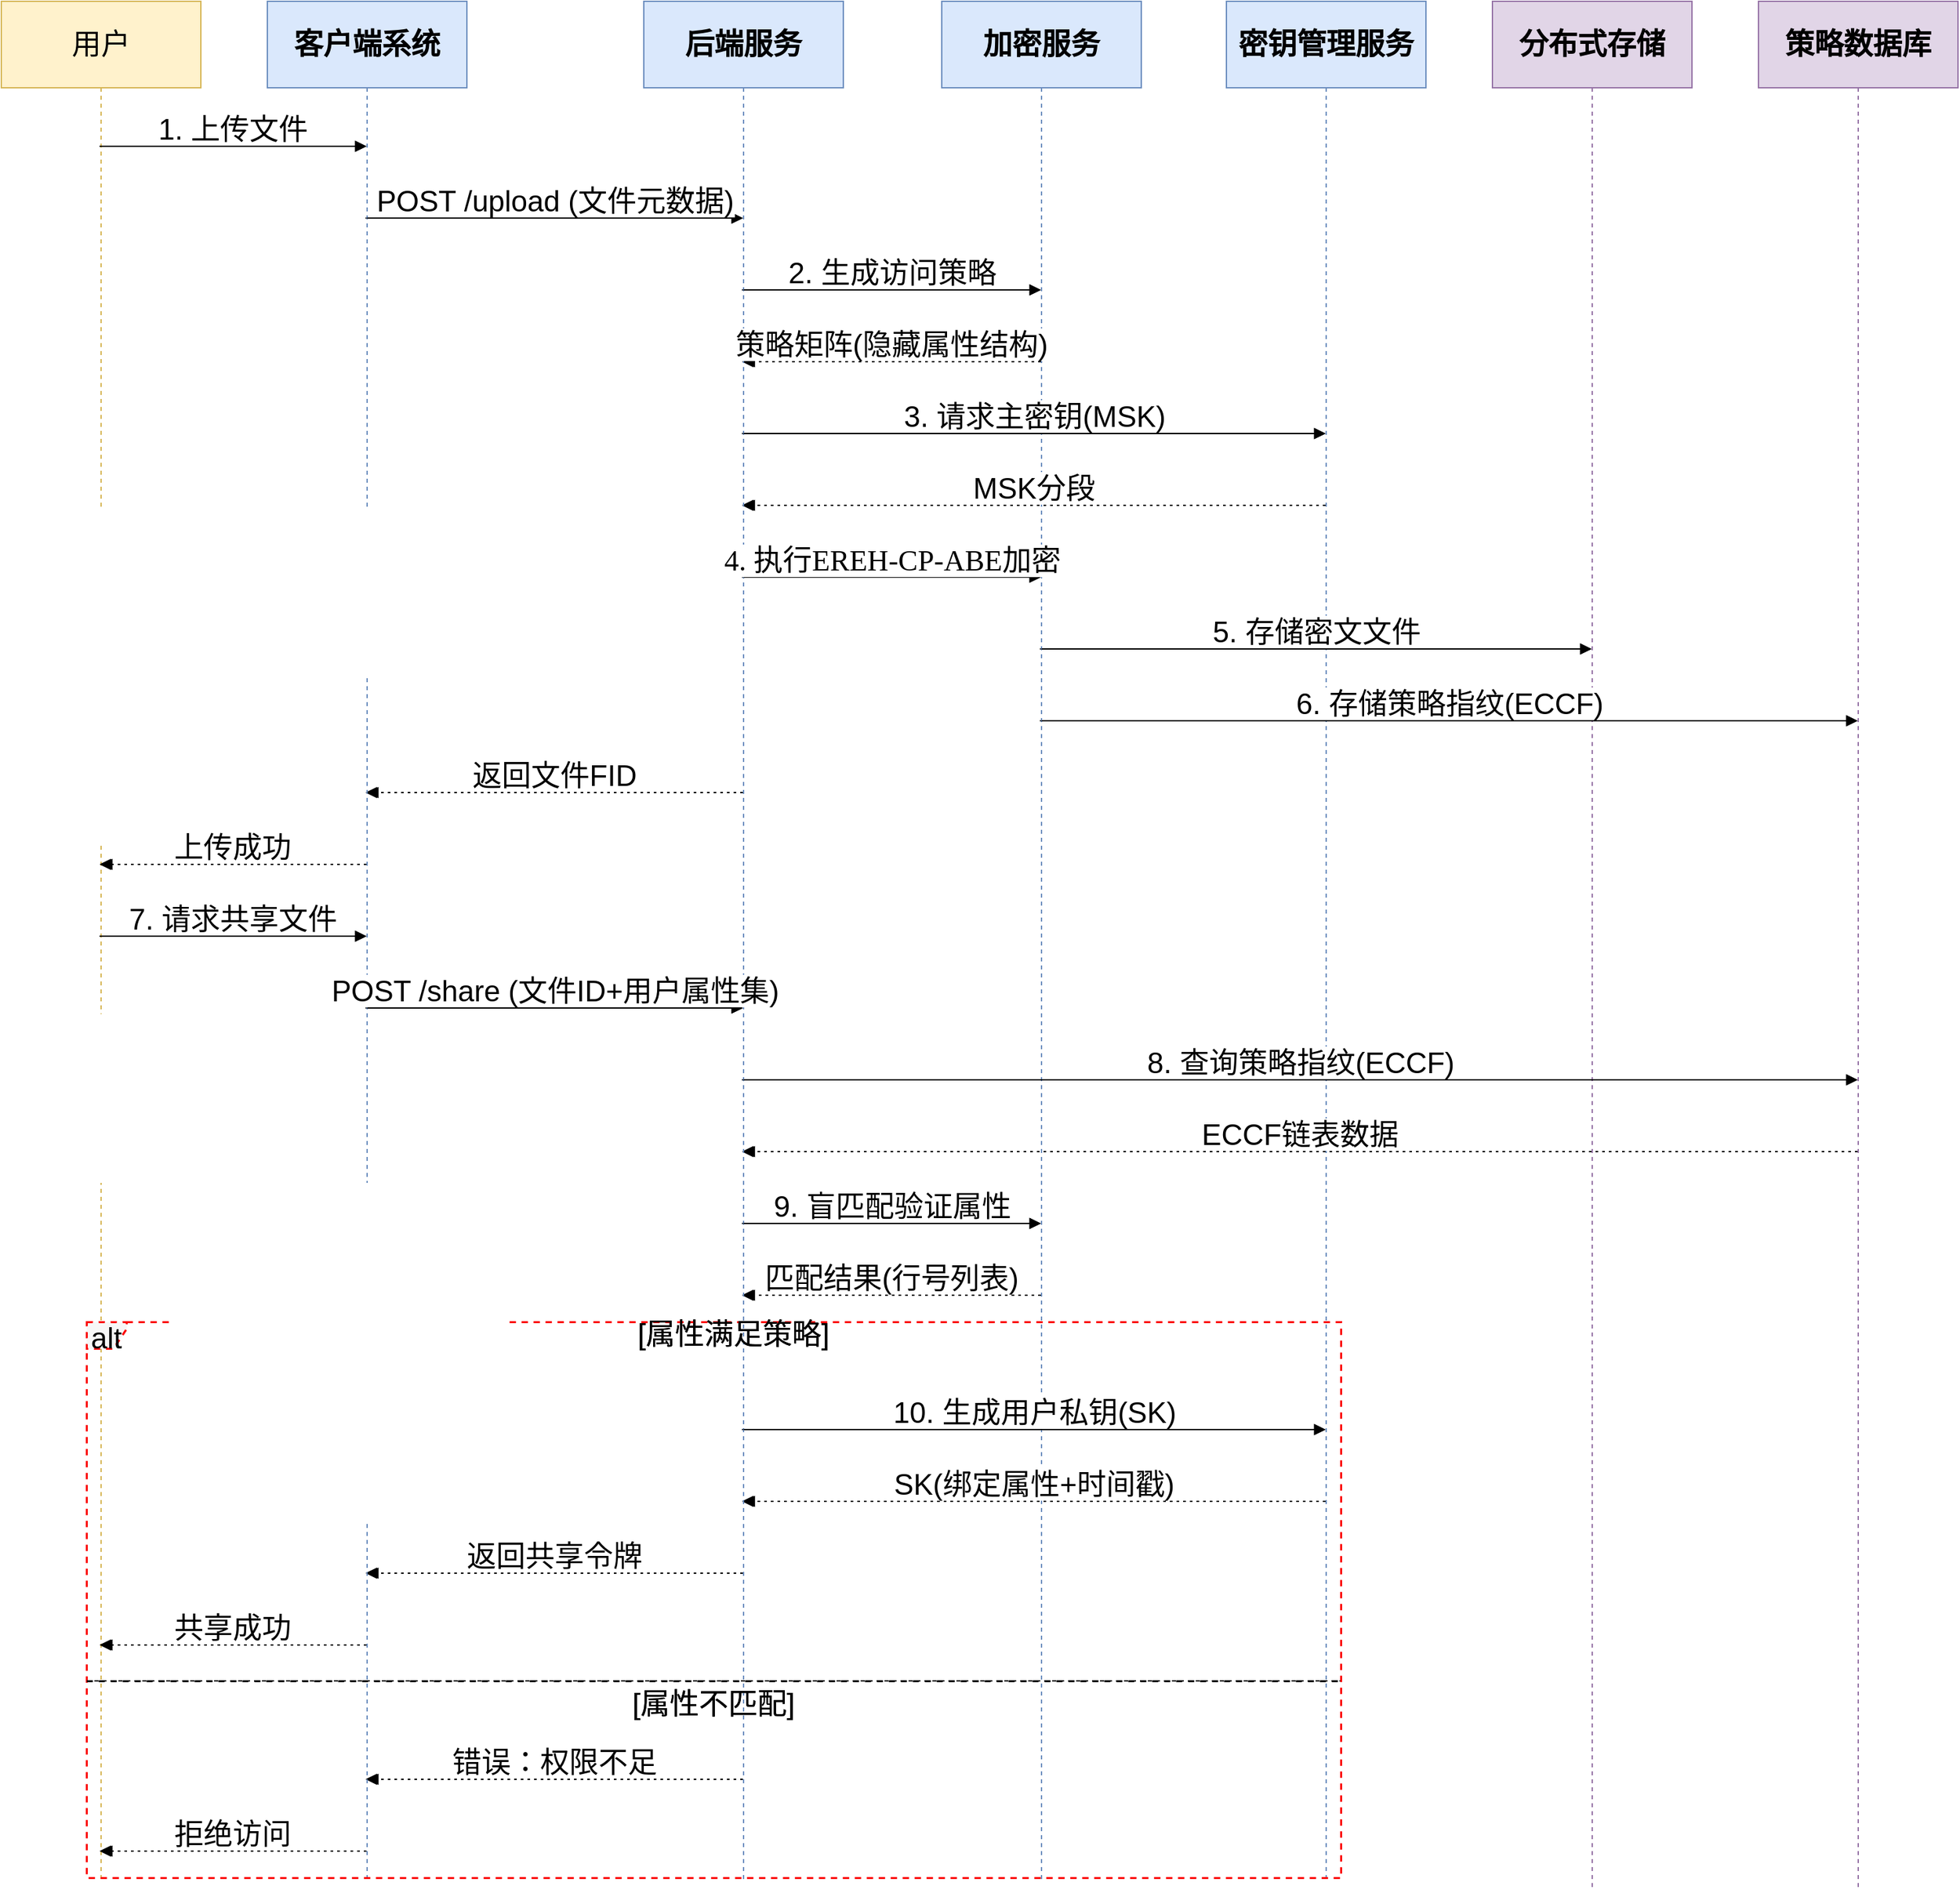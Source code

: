 <mxfile version="26.1.1">
  <diagram name="第 1 页" id="Wt3kxzSfhSOkOqK8eLt5">
    <mxGraphModel dx="3322" dy="1972" grid="0" gridSize="10" guides="1" tooltips="1" connect="1" arrows="1" fold="1" page="0" pageScale="1" pageWidth="827" pageHeight="1169" math="0" shadow="0">
      <root>
        <mxCell id="0" />
        <mxCell id="1" parent="0" />
        <mxCell id="6-oKIPQmINuv19Zhggfu-2" value="用户" style="shape=umlLifeline;perimeter=lifelinePerimeter;whiteSpace=wrap;container=1;dropTarget=0;collapsible=0;recursiveResize=0;outlineConnect=0;portConstraint=eastwest;newEdgeStyle={&quot;edgeStyle&quot;:&quot;elbowEdgeStyle&quot;,&quot;elbow&quot;:&quot;vertical&quot;,&quot;curved&quot;:0,&quot;rounded&quot;:0};size=65;fontSize=22;fillColor=#fff2cc;strokeColor=#d6b656;" parent="1" vertex="1">
          <mxGeometry x="20" y="20" width="150" height="1412" as="geometry" />
        </mxCell>
        <mxCell id="6-oKIPQmINuv19Zhggfu-8" value="策略数据库" style="shape=umlLifeline;perimeter=lifelinePerimeter;whiteSpace=wrap;container=1;dropTarget=0;collapsible=0;recursiveResize=0;outlineConnect=0;portConstraint=eastwest;newEdgeStyle={&quot;edgeStyle&quot;:&quot;elbowEdgeStyle&quot;,&quot;elbow&quot;:&quot;vertical&quot;,&quot;curved&quot;:0,&quot;rounded&quot;:0};size=65;strokeColor=#9673a6;align=center;verticalAlign=middle;fontFamily=Helvetica;fontSize=22;fontColor=default;fontStyle=1;fillColor=#e1d5e7;" parent="1" vertex="1">
          <mxGeometry x="1341" y="20" width="150" height="1421" as="geometry" />
        </mxCell>
        <mxCell id="6-oKIPQmINuv19Zhggfu-9" value="alt" style="shape=umlFrame;dashed=1;pointerEvents=0;dropTarget=0;height=20;width=30;fillColor=light-dark(#f7f7f7, #ededed);strokeColor=light-dark(#f70808, #ededed);strokeWidth=1.5;fontSize=22;" parent="1" vertex="1">
          <mxGeometry x="84" y="1013" width="943" height="418" as="geometry" />
        </mxCell>
        <mxCell id="6-oKIPQmINuv19Zhggfu-10" value="[属性满足策略]" style="text;align=center;verticalAlign=middle;whiteSpace=wrap;fontSize=22;" parent="6-oKIPQmINuv19Zhggfu-9" vertex="1">
          <mxGeometry x="30" width="913" height="20" as="geometry" />
        </mxCell>
        <mxCell id="6-oKIPQmINuv19Zhggfu-11" value="[属性不匹配]" style="shape=line;dashed=1;whiteSpace=wrap;verticalAlign=top;labelPosition=center;verticalLabelPosition=middle;align=center;fontSize=22;" parent="6-oKIPQmINuv19Zhggfu-9" vertex="1">
          <mxGeometry y="268" width="943" height="4" as="geometry" />
        </mxCell>
        <mxCell id="6-oKIPQmINuv19Zhggfu-15" value="1. 上传文件" style="verticalAlign=bottom;edgeStyle=elbowEdgeStyle;elbow=vertical;curved=0;rounded=0;endArrow=block;fontSize=22;" parent="1" source="6-oKIPQmINuv19Zhggfu-2" edge="1">
          <mxGeometry relative="1" as="geometry">
            <Array as="points">
              <mxPoint x="204" y="129" />
            </Array>
            <mxPoint x="294.5" y="129.0" as="targetPoint" />
          </mxGeometry>
        </mxCell>
        <mxCell id="6-oKIPQmINuv19Zhggfu-16" value="POST /upload (文件元数据)" style="verticalAlign=bottom;edgeStyle=elbowEdgeStyle;elbow=vertical;curved=0;rounded=0;endArrow=block;fontSize=22;" parent="1" edge="1">
          <mxGeometry relative="1" as="geometry">
            <Array as="points">
              <mxPoint x="445" y="183" />
            </Array>
            <mxPoint x="293.833" y="183" as="sourcePoint" />
            <mxPoint x="577.5" y="183" as="targetPoint" />
          </mxGeometry>
        </mxCell>
        <mxCell id="6-oKIPQmINuv19Zhggfu-17" value="2. 生成访问策略" style="verticalAlign=bottom;edgeStyle=elbowEdgeStyle;elbow=vertical;curved=0;rounded=0;endArrow=block;fontSize=22;" parent="1" edge="1">
          <mxGeometry relative="1" as="geometry">
            <Array as="points">
              <mxPoint x="699" y="237" />
            </Array>
            <mxPoint x="576.833" y="237" as="sourcePoint" />
            <mxPoint x="801.5" y="237" as="targetPoint" />
          </mxGeometry>
        </mxCell>
        <mxCell id="6-oKIPQmINuv19Zhggfu-18" value="策略树(隐藏属性结构)" style="verticalAlign=bottom;edgeStyle=elbowEdgeStyle;elbow=vertical;curved=0;rounded=0;dashed=1;dashPattern=2 3;endArrow=block;fontSize=22;" parent="1" edge="1">
          <mxGeometry relative="1" as="geometry">
            <Array as="points">
              <mxPoint x="702" y="291" />
            </Array>
            <mxPoint x="801.5" y="291.0" as="sourcePoint" />
            <mxPoint x="576.833" y="291.0" as="targetPoint" />
          </mxGeometry>
        </mxCell>
        <mxCell id="6-oKIPQmINuv19Zhggfu-19" value="3. 请求主密钥(MSK)" style="verticalAlign=bottom;edgeStyle=elbowEdgeStyle;elbow=vertical;curved=0;rounded=0;endArrow=block;fontSize=22;" parent="1" edge="1">
          <mxGeometry relative="1" as="geometry">
            <Array as="points">
              <mxPoint x="806" y="345" />
            </Array>
            <mxPoint x="576.833" y="345" as="sourcePoint" />
            <mxPoint x="1015.5" y="345" as="targetPoint" />
          </mxGeometry>
        </mxCell>
        <mxCell id="6-oKIPQmINuv19Zhggfu-20" value="MSK分段" style="verticalAlign=bottom;edgeStyle=elbowEdgeStyle;elbow=vertical;curved=0;rounded=0;dashed=1;dashPattern=2 3;endArrow=block;fontSize=22;" parent="1" edge="1">
          <mxGeometry relative="1" as="geometry">
            <Array as="points">
              <mxPoint x="809" y="399" />
            </Array>
            <mxPoint x="1015.5" y="399.0" as="sourcePoint" />
            <mxPoint x="576.833" y="399.0" as="targetPoint" />
          </mxGeometry>
        </mxCell>
        <mxCell id="6-oKIPQmINuv19Zhggfu-21" value="4. 执行EREH-CP-ABE加密" style="verticalAlign=bottom;edgeStyle=elbowEdgeStyle;elbow=horizontal;curved=0;rounded=0;endArrow=block;fontFamily=Times New Roman;fontSize=22;" parent="1" edge="1">
          <mxGeometry x="0.003" relative="1" as="geometry">
            <Array as="points">
              <mxPoint x="699" y="453" />
            </Array>
            <mxPoint as="offset" />
            <mxPoint x="576.833" y="453" as="sourcePoint" />
            <mxPoint x="801.5" y="453" as="targetPoint" />
          </mxGeometry>
        </mxCell>
        <mxCell id="6-oKIPQmINuv19Zhggfu-22" value="5. 存储密文文件" style="verticalAlign=bottom;edgeStyle=elbowEdgeStyle;elbow=vertical;curved=0;rounded=0;endArrow=block;fontSize=22;" parent="1" edge="1">
          <mxGeometry relative="1" as="geometry">
            <Array as="points">
              <mxPoint x="1018" y="507" />
            </Array>
            <mxPoint x="800.833" y="507" as="sourcePoint" />
            <mxPoint x="1215.5" y="507" as="targetPoint" />
          </mxGeometry>
        </mxCell>
        <mxCell id="6-oKIPQmINuv19Zhggfu-23" value="6. 存储策略指纹(ECCF)" style="verticalAlign=bottom;edgeStyle=elbowEdgeStyle;elbow=vertical;curved=0;rounded=0;endArrow=block;fontSize=22;" parent="1" target="6-oKIPQmINuv19Zhggfu-8" edge="1">
          <mxGeometry relative="1" as="geometry">
            <Array as="points">
              <mxPoint x="1118" y="561" />
            </Array>
            <mxPoint x="800.833" y="561" as="sourcePoint" />
          </mxGeometry>
        </mxCell>
        <mxCell id="6-oKIPQmINuv19Zhggfu-24" value="返回文件FID" style="verticalAlign=bottom;edgeStyle=elbowEdgeStyle;elbow=vertical;curved=0;rounded=0;dashed=1;dashPattern=2 3;endArrow=block;fontSize=22;" parent="1" edge="1">
          <mxGeometry relative="1" as="geometry">
            <Array as="points">
              <mxPoint x="448" y="615" />
            </Array>
            <mxPoint x="577.5" y="615" as="sourcePoint" />
            <mxPoint x="293.833" y="615" as="targetPoint" />
          </mxGeometry>
        </mxCell>
        <mxCell id="6-oKIPQmINuv19Zhggfu-25" value="上传成功" style="verticalAlign=bottom;edgeStyle=elbowEdgeStyle;elbow=vertical;curved=0;rounded=0;dashed=1;dashPattern=2 3;endArrow=block;fontSize=22;" parent="1" target="6-oKIPQmINuv19Zhggfu-2" edge="1">
          <mxGeometry relative="1" as="geometry">
            <Array as="points">
              <mxPoint x="207" y="669" />
            </Array>
            <mxPoint x="294.5" y="669" as="sourcePoint" />
          </mxGeometry>
        </mxCell>
        <mxCell id="6-oKIPQmINuv19Zhggfu-26" value="7. 请求共享文件" style="verticalAlign=bottom;edgeStyle=elbowEdgeStyle;elbow=vertical;curved=0;rounded=0;endArrow=block;fontSize=22;" parent="1" source="6-oKIPQmINuv19Zhggfu-2" edge="1">
          <mxGeometry relative="1" as="geometry">
            <Array as="points">
              <mxPoint x="204" y="723" />
            </Array>
            <mxPoint x="294.5" y="723" as="targetPoint" />
          </mxGeometry>
        </mxCell>
        <mxCell id="6-oKIPQmINuv19Zhggfu-27" value="POST /share (文件ID+用户属性集)" style="verticalAlign=bottom;edgeStyle=elbowEdgeStyle;elbow=vertical;curved=0;rounded=0;endArrow=block;fontSize=22;" parent="1" edge="1">
          <mxGeometry relative="1" as="geometry">
            <Array as="points">
              <mxPoint x="445" y="777" />
            </Array>
            <mxPoint x="293.833" y="777" as="sourcePoint" />
            <mxPoint x="577.5" y="777" as="targetPoint" />
          </mxGeometry>
        </mxCell>
        <mxCell id="6-oKIPQmINuv19Zhggfu-28" value="8. 查询策略指纹(ECCF)" style="verticalAlign=bottom;edgeStyle=elbowEdgeStyle;elbow=vertical;curved=0;rounded=0;endArrow=block;fontSize=22;" parent="1" target="6-oKIPQmINuv19Zhggfu-8" edge="1">
          <mxGeometry relative="1" as="geometry">
            <Array as="points">
              <mxPoint x="1006" y="831" />
            </Array>
            <mxPoint x="576.833" y="831" as="sourcePoint" />
          </mxGeometry>
        </mxCell>
        <mxCell id="6-oKIPQmINuv19Zhggfu-29" value="ECCF链表数据" style="verticalAlign=bottom;edgeStyle=elbowEdgeStyle;elbow=vertical;curved=0;rounded=0;dashed=1;dashPattern=2 3;endArrow=block;fontSize=22;" parent="1" source="6-oKIPQmINuv19Zhggfu-8" edge="1">
          <mxGeometry relative="1" as="geometry">
            <Array as="points">
              <mxPoint x="1009" y="885" />
            </Array>
            <mxPoint x="576.833" y="885" as="targetPoint" />
          </mxGeometry>
        </mxCell>
        <mxCell id="6-oKIPQmINuv19Zhggfu-30" value="9. 盲匹配验证属性" style="verticalAlign=bottom;edgeStyle=elbowEdgeStyle;elbow=vertical;curved=0;rounded=0;endArrow=block;fontSize=22;" parent="1" edge="1">
          <mxGeometry relative="1" as="geometry">
            <Array as="points">
              <mxPoint x="699" y="939" />
            </Array>
            <mxPoint x="576.833" y="939" as="sourcePoint" />
            <mxPoint x="801.5" y="939" as="targetPoint" />
          </mxGeometry>
        </mxCell>
        <mxCell id="6-oKIPQmINuv19Zhggfu-31" value="匹配结果(行号列表)" style="verticalAlign=bottom;edgeStyle=elbowEdgeStyle;elbow=vertical;curved=0;rounded=0;dashed=1;dashPattern=2 3;endArrow=block;fontSize=22;" parent="1" edge="1">
          <mxGeometry relative="1" as="geometry">
            <Array as="points">
              <mxPoint x="702" y="993" />
            </Array>
            <mxPoint x="801.5" y="993" as="sourcePoint" />
            <mxPoint x="576.833" y="993" as="targetPoint" />
          </mxGeometry>
        </mxCell>
        <mxCell id="6-oKIPQmINuv19Zhggfu-32" value="10. 生成用户私钥(SK)" style="verticalAlign=bottom;edgeStyle=elbowEdgeStyle;elbow=vertical;curved=0;rounded=0;endArrow=block;fontSize=22;" parent="1" edge="1">
          <mxGeometry relative="1" as="geometry">
            <Array as="points">
              <mxPoint x="806" y="1094" />
            </Array>
            <mxPoint x="576.833" y="1094" as="sourcePoint" />
            <mxPoint x="1015.5" y="1094" as="targetPoint" />
          </mxGeometry>
        </mxCell>
        <mxCell id="6-oKIPQmINuv19Zhggfu-33" value="SK(绑定属性+时间戳)" style="verticalAlign=bottom;edgeStyle=elbowEdgeStyle;elbow=vertical;curved=0;rounded=0;dashed=1;dashPattern=2 3;endArrow=block;fontSize=22;" parent="1" edge="1">
          <mxGeometry relative="1" as="geometry">
            <Array as="points">
              <mxPoint x="809" y="1148" />
            </Array>
            <mxPoint x="1015.5" y="1148" as="sourcePoint" />
            <mxPoint x="576.833" y="1148" as="targetPoint" />
          </mxGeometry>
        </mxCell>
        <mxCell id="6-oKIPQmINuv19Zhggfu-34" value="返回共享令牌" style="verticalAlign=bottom;edgeStyle=elbowEdgeStyle;elbow=vertical;curved=0;rounded=0;dashed=1;dashPattern=2 3;endArrow=block;fontSize=22;" parent="1" edge="1">
          <mxGeometry relative="1" as="geometry">
            <Array as="points">
              <mxPoint x="448" y="1202" />
            </Array>
            <mxPoint x="577.5" y="1202" as="sourcePoint" />
            <mxPoint x="293.833" y="1202" as="targetPoint" />
          </mxGeometry>
        </mxCell>
        <mxCell id="6-oKIPQmINuv19Zhggfu-35" value="共享成功" style="verticalAlign=bottom;edgeStyle=elbowEdgeStyle;elbow=vertical;curved=0;rounded=0;dashed=1;dashPattern=2 3;endArrow=block;fontSize=22;" parent="1" target="6-oKIPQmINuv19Zhggfu-2" edge="1">
          <mxGeometry relative="1" as="geometry">
            <Array as="points">
              <mxPoint x="207" y="1256" />
            </Array>
            <mxPoint x="294.5" y="1256" as="sourcePoint" />
          </mxGeometry>
        </mxCell>
        <mxCell id="6-oKIPQmINuv19Zhggfu-36" value="错误：权限不足" style="verticalAlign=bottom;edgeStyle=elbowEdgeStyle;elbow=vertical;curved=0;rounded=0;dashed=1;dashPattern=2 3;endArrow=block;fontSize=22;" parent="1" edge="1">
          <mxGeometry relative="1" as="geometry">
            <Array as="points">
              <mxPoint x="448" y="1357" />
            </Array>
            <mxPoint x="577.5" y="1357" as="sourcePoint" />
            <mxPoint x="293.833" y="1357" as="targetPoint" />
          </mxGeometry>
        </mxCell>
        <mxCell id="6-oKIPQmINuv19Zhggfu-37" value="拒绝访问" style="verticalAlign=bottom;edgeStyle=elbowEdgeStyle;elbow=vertical;curved=0;rounded=0;dashed=1;dashPattern=2 3;endArrow=block;fontSize=22;" parent="1" target="6-oKIPQmINuv19Zhggfu-2" edge="1">
          <mxGeometry relative="1" as="geometry">
            <Array as="points">
              <mxPoint x="207" y="1411" />
            </Array>
            <mxPoint x="294.5" y="1411" as="sourcePoint" />
          </mxGeometry>
        </mxCell>
        <mxCell id="2XLiZ3ZjhBYS-1YInUbY-2" value="客户端系统" style="shape=umlLifeline;perimeter=lifelinePerimeter;whiteSpace=wrap;container=1;dropTarget=0;collapsible=0;recursiveResize=0;outlineConnect=0;portConstraint=eastwest;newEdgeStyle={&quot;edgeStyle&quot;:&quot;elbowEdgeStyle&quot;,&quot;elbow&quot;:&quot;vertical&quot;,&quot;curved&quot;:0,&quot;rounded&quot;:0};size=65;fillColor=#dae8fc;strokeColor=#6c8ebf;fontSize=22;fontStyle=1" vertex="1" parent="1">
          <mxGeometry x="220" y="20" width="150" height="1414" as="geometry" />
        </mxCell>
        <mxCell id="2XLiZ3ZjhBYS-1YInUbY-3" value="后端服务" style="shape=umlLifeline;perimeter=lifelinePerimeter;whiteSpace=wrap;container=1;dropTarget=0;collapsible=0;recursiveResize=0;outlineConnect=0;portConstraint=eastwest;newEdgeStyle={&quot;edgeStyle&quot;:&quot;elbowEdgeStyle&quot;,&quot;elbow&quot;:&quot;vertical&quot;,&quot;curved&quot;:0,&quot;rounded&quot;:0};size=65;fillColor=#dae8fc;strokeColor=#6c8ebf;fontSize=22;fontStyle=1" vertex="1" parent="1">
          <mxGeometry x="503" y="20" width="150" height="1414" as="geometry" />
        </mxCell>
        <mxCell id="2XLiZ3ZjhBYS-1YInUbY-4" value="加密服务" style="shape=umlLifeline;perimeter=lifelinePerimeter;whiteSpace=wrap;container=1;dropTarget=0;collapsible=0;recursiveResize=0;outlineConnect=0;portConstraint=eastwest;newEdgeStyle={&quot;edgeStyle&quot;:&quot;elbowEdgeStyle&quot;,&quot;elbow&quot;:&quot;vertical&quot;,&quot;curved&quot;:0,&quot;rounded&quot;:0};size=65;fillColor=#dae8fc;strokeColor=#6c8ebf;fontSize=22;fontStyle=1" vertex="1" parent="1">
          <mxGeometry x="727" y="20" width="150" height="1413" as="geometry" />
        </mxCell>
        <mxCell id="2XLiZ3ZjhBYS-1YInUbY-5" value="密钥管理服务" style="shape=umlLifeline;perimeter=lifelinePerimeter;whiteSpace=wrap;container=1;dropTarget=0;collapsible=0;recursiveResize=0;outlineConnect=0;portConstraint=eastwest;newEdgeStyle={&quot;edgeStyle&quot;:&quot;elbowEdgeStyle&quot;,&quot;elbow&quot;:&quot;vertical&quot;,&quot;curved&quot;:0,&quot;rounded&quot;:0};size=65;fillColor=#dae8fc;strokeColor=#6c8ebf;fontSize=22;fontStyle=1" vertex="1" parent="1">
          <mxGeometry x="941" y="20" width="150" height="1415" as="geometry" />
        </mxCell>
        <mxCell id="2XLiZ3ZjhBYS-1YInUbY-6" value="分布式存储" style="shape=umlLifeline;perimeter=lifelinePerimeter;whiteSpace=wrap;container=1;dropTarget=0;collapsible=0;recursiveResize=0;outlineConnect=0;portConstraint=eastwest;newEdgeStyle={&quot;edgeStyle&quot;:&quot;elbowEdgeStyle&quot;,&quot;elbow&quot;:&quot;vertical&quot;,&quot;curved&quot;:0,&quot;rounded&quot;:0};size=65;fillColor=#e1d5e7;strokeColor=#9673a6;fontSize=22;fontStyle=1" vertex="1" parent="1">
          <mxGeometry x="1141" y="20" width="150" height="1419" as="geometry" />
        </mxCell>
        <mxCell id="2XLiZ3ZjhBYS-1YInUbY-8" value="alt" style="shape=umlFrame;dashed=1;pointerEvents=0;dropTarget=0;height=20;width=30;fillColor=light-dark(#f7f7f7, #ededed);strokeColor=light-dark(#fb0404, #ededed);strokeWidth=1.5;fontSize=22;" vertex="1" parent="1">
          <mxGeometry x="84" y="1013" width="943" height="418" as="geometry" />
        </mxCell>
        <mxCell id="2XLiZ3ZjhBYS-1YInUbY-9" value="[属性满足策略]" style="text;align=center;verticalAlign=middle;whiteSpace=wrap;fontSize=22;" vertex="1" parent="2XLiZ3ZjhBYS-1YInUbY-8">
          <mxGeometry x="30" width="913" height="20" as="geometry" />
        </mxCell>
        <mxCell id="2XLiZ3ZjhBYS-1YInUbY-10" value="[属性不匹配]" style="shape=line;dashed=1;whiteSpace=wrap;verticalAlign=top;labelPosition=center;verticalLabelPosition=middle;align=center;strokeWidth=1.5;fontSize=22;" vertex="1" parent="2XLiZ3ZjhBYS-1YInUbY-8">
          <mxGeometry y="268" width="943" height="4" as="geometry" />
        </mxCell>
        <mxCell id="2XLiZ3ZjhBYS-1YInUbY-14" value="1. 上传文件" style="verticalAlign=bottom;edgeStyle=elbowEdgeStyle;elbow=vertical;curved=0;rounded=0;endArrow=block;fontSize=22;" edge="1" parent="1" target="2XLiZ3ZjhBYS-1YInUbY-2">
          <mxGeometry relative="1" as="geometry">
            <Array as="points">
              <mxPoint x="204" y="129" />
            </Array>
            <mxPoint x="93.833" y="129.0" as="sourcePoint" />
          </mxGeometry>
        </mxCell>
        <mxCell id="2XLiZ3ZjhBYS-1YInUbY-15" value="POST /upload (文件元数据)" style="verticalAlign=bottom;edgeStyle=elbowEdgeStyle;elbow=vertical;curved=0;rounded=0;endArrow=block;fontSize=22;" edge="1" parent="1" source="2XLiZ3ZjhBYS-1YInUbY-2" target="2XLiZ3ZjhBYS-1YInUbY-3">
          <mxGeometry relative="1" as="geometry">
            <Array as="points">
              <mxPoint x="445" y="183" />
            </Array>
          </mxGeometry>
        </mxCell>
        <mxCell id="2XLiZ3ZjhBYS-1YInUbY-16" value="2. 生成访问策略" style="verticalAlign=bottom;edgeStyle=elbowEdgeStyle;elbow=vertical;curved=0;rounded=0;endArrow=block;fontSize=22;" edge="1" parent="1" source="2XLiZ3ZjhBYS-1YInUbY-3" target="2XLiZ3ZjhBYS-1YInUbY-4">
          <mxGeometry relative="1" as="geometry">
            <Array as="points">
              <mxPoint x="699" y="237" />
            </Array>
          </mxGeometry>
        </mxCell>
        <mxCell id="2XLiZ3ZjhBYS-1YInUbY-17" value="策略矩阵(隐藏属性结构)" style="verticalAlign=bottom;edgeStyle=elbowEdgeStyle;elbow=vertical;curved=0;rounded=0;dashed=1;dashPattern=2 3;endArrow=block;fontSize=22;" edge="1" parent="1" source="2XLiZ3ZjhBYS-1YInUbY-4" target="2XLiZ3ZjhBYS-1YInUbY-3">
          <mxGeometry relative="1" as="geometry">
            <Array as="points">
              <mxPoint x="702" y="291" />
            </Array>
          </mxGeometry>
        </mxCell>
        <mxCell id="2XLiZ3ZjhBYS-1YInUbY-18" value="3. 请求主密钥(MSK)" style="verticalAlign=bottom;edgeStyle=elbowEdgeStyle;elbow=vertical;curved=0;rounded=0;endArrow=block;fontSize=22;" edge="1" parent="1" source="2XLiZ3ZjhBYS-1YInUbY-3" target="2XLiZ3ZjhBYS-1YInUbY-5">
          <mxGeometry relative="1" as="geometry">
            <Array as="points">
              <mxPoint x="806" y="345" />
            </Array>
          </mxGeometry>
        </mxCell>
        <mxCell id="2XLiZ3ZjhBYS-1YInUbY-19" value="MSK分段" style="verticalAlign=bottom;edgeStyle=elbowEdgeStyle;elbow=vertical;curved=0;rounded=0;dashed=1;dashPattern=2 3;endArrow=block;fontSize=22;" edge="1" parent="1" source="2XLiZ3ZjhBYS-1YInUbY-5" target="2XLiZ3ZjhBYS-1YInUbY-3">
          <mxGeometry relative="1" as="geometry">
            <Array as="points">
              <mxPoint x="809" y="399" />
            </Array>
          </mxGeometry>
        </mxCell>
        <mxCell id="2XLiZ3ZjhBYS-1YInUbY-20" value="4. 执行EREH-CP-ABE加密" style="verticalAlign=bottom;edgeStyle=elbowEdgeStyle;elbow=horizontal;curved=0;rounded=0;endArrow=block;fontFamily=Times New Roman;fontSize=22;" edge="1" parent="1" source="2XLiZ3ZjhBYS-1YInUbY-3" target="2XLiZ3ZjhBYS-1YInUbY-4">
          <mxGeometry x="0.003" relative="1" as="geometry">
            <Array as="points">
              <mxPoint x="699" y="453" />
            </Array>
            <mxPoint as="offset" />
          </mxGeometry>
        </mxCell>
        <mxCell id="2XLiZ3ZjhBYS-1YInUbY-21" value="5. 存储密文文件" style="verticalAlign=bottom;edgeStyle=elbowEdgeStyle;elbow=vertical;curved=0;rounded=0;endArrow=block;fontSize=22;" edge="1" parent="1" source="2XLiZ3ZjhBYS-1YInUbY-4" target="2XLiZ3ZjhBYS-1YInUbY-6">
          <mxGeometry relative="1" as="geometry">
            <Array as="points">
              <mxPoint x="1018" y="507" />
            </Array>
          </mxGeometry>
        </mxCell>
        <mxCell id="2XLiZ3ZjhBYS-1YInUbY-22" value="6. 存储策略指纹(ECCF)" style="verticalAlign=bottom;edgeStyle=elbowEdgeStyle;elbow=vertical;curved=0;rounded=0;endArrow=block;fontSize=22;" edge="1" parent="1" source="2XLiZ3ZjhBYS-1YInUbY-4">
          <mxGeometry relative="1" as="geometry">
            <Array as="points">
              <mxPoint x="1118" y="561" />
            </Array>
            <mxPoint x="1415.5" y="561" as="targetPoint" />
          </mxGeometry>
        </mxCell>
        <mxCell id="2XLiZ3ZjhBYS-1YInUbY-23" value="返回文件FID" style="verticalAlign=bottom;edgeStyle=elbowEdgeStyle;elbow=vertical;curved=0;rounded=0;dashed=1;dashPattern=2 3;endArrow=block;fontSize=22;" edge="1" parent="1" source="2XLiZ3ZjhBYS-1YInUbY-3" target="2XLiZ3ZjhBYS-1YInUbY-2">
          <mxGeometry relative="1" as="geometry">
            <Array as="points">
              <mxPoint x="448" y="615" />
            </Array>
          </mxGeometry>
        </mxCell>
        <mxCell id="2XLiZ3ZjhBYS-1YInUbY-24" value="上传成功" style="verticalAlign=bottom;edgeStyle=elbowEdgeStyle;elbow=vertical;curved=0;rounded=0;dashed=1;dashPattern=2 3;endArrow=block;fontSize=22;" edge="1" parent="1" source="2XLiZ3ZjhBYS-1YInUbY-2">
          <mxGeometry relative="1" as="geometry">
            <Array as="points">
              <mxPoint x="207" y="669" />
            </Array>
            <mxPoint x="93.833" y="669" as="targetPoint" />
          </mxGeometry>
        </mxCell>
        <mxCell id="2XLiZ3ZjhBYS-1YInUbY-25" value="7. 请求共享文件" style="verticalAlign=bottom;edgeStyle=elbowEdgeStyle;elbow=vertical;curved=0;rounded=0;endArrow=block;fontSize=22;" edge="1" parent="1" target="2XLiZ3ZjhBYS-1YInUbY-2">
          <mxGeometry relative="1" as="geometry">
            <Array as="points">
              <mxPoint x="204" y="723" />
            </Array>
            <mxPoint x="93.833" y="723" as="sourcePoint" />
          </mxGeometry>
        </mxCell>
        <mxCell id="2XLiZ3ZjhBYS-1YInUbY-26" value="POST /share (文件ID+用户属性集)" style="verticalAlign=bottom;edgeStyle=elbowEdgeStyle;elbow=vertical;curved=0;rounded=0;endArrow=block;fontSize=22;" edge="1" parent="1" source="2XLiZ3ZjhBYS-1YInUbY-2" target="2XLiZ3ZjhBYS-1YInUbY-3">
          <mxGeometry relative="1" as="geometry">
            <Array as="points">
              <mxPoint x="445" y="777" />
            </Array>
          </mxGeometry>
        </mxCell>
        <mxCell id="2XLiZ3ZjhBYS-1YInUbY-27" value="8. 查询策略指纹(ECCF)" style="verticalAlign=bottom;edgeStyle=elbowEdgeStyle;elbow=vertical;curved=0;rounded=0;endArrow=block;fontSize=22;" edge="1" parent="1" source="2XLiZ3ZjhBYS-1YInUbY-3">
          <mxGeometry relative="1" as="geometry">
            <Array as="points">
              <mxPoint x="1006" y="831" />
            </Array>
            <mxPoint x="1415.5" y="831" as="targetPoint" />
          </mxGeometry>
        </mxCell>
        <mxCell id="2XLiZ3ZjhBYS-1YInUbY-28" value="ECCF链表数据" style="verticalAlign=bottom;edgeStyle=elbowEdgeStyle;elbow=vertical;curved=0;rounded=0;dashed=1;dashPattern=2 3;endArrow=block;fontSize=22;" edge="1" parent="1" target="2XLiZ3ZjhBYS-1YInUbY-3">
          <mxGeometry relative="1" as="geometry">
            <Array as="points">
              <mxPoint x="1009" y="885" />
            </Array>
            <mxPoint x="1415.5" y="885" as="sourcePoint" />
          </mxGeometry>
        </mxCell>
        <mxCell id="2XLiZ3ZjhBYS-1YInUbY-29" value="9. 盲匹配验证属性" style="verticalAlign=bottom;edgeStyle=elbowEdgeStyle;elbow=vertical;curved=0;rounded=0;endArrow=block;fontSize=22;" edge="1" parent="1" source="2XLiZ3ZjhBYS-1YInUbY-3" target="2XLiZ3ZjhBYS-1YInUbY-4">
          <mxGeometry relative="1" as="geometry">
            <Array as="points">
              <mxPoint x="699" y="939" />
            </Array>
          </mxGeometry>
        </mxCell>
        <mxCell id="2XLiZ3ZjhBYS-1YInUbY-30" value="匹配结果(行号列表)" style="verticalAlign=bottom;edgeStyle=elbowEdgeStyle;elbow=vertical;curved=0;rounded=0;dashed=1;dashPattern=2 3;endArrow=block;fontSize=22;" edge="1" parent="1" source="2XLiZ3ZjhBYS-1YInUbY-4" target="2XLiZ3ZjhBYS-1YInUbY-3">
          <mxGeometry relative="1" as="geometry">
            <Array as="points">
              <mxPoint x="702" y="993" />
            </Array>
          </mxGeometry>
        </mxCell>
        <mxCell id="2XLiZ3ZjhBYS-1YInUbY-31" value="10. 生成用户私钥(SK)" style="verticalAlign=bottom;edgeStyle=elbowEdgeStyle;elbow=vertical;curved=0;rounded=0;endArrow=block;fontSize=22;" edge="1" parent="1" source="2XLiZ3ZjhBYS-1YInUbY-3" target="2XLiZ3ZjhBYS-1YInUbY-5">
          <mxGeometry relative="1" as="geometry">
            <Array as="points">
              <mxPoint x="806" y="1094" />
            </Array>
          </mxGeometry>
        </mxCell>
        <mxCell id="2XLiZ3ZjhBYS-1YInUbY-32" value="SK(绑定属性+时间戳)" style="verticalAlign=bottom;edgeStyle=elbowEdgeStyle;elbow=vertical;curved=0;rounded=0;dashed=1;dashPattern=2 3;endArrow=block;fontSize=22;" edge="1" parent="1" source="2XLiZ3ZjhBYS-1YInUbY-5" target="2XLiZ3ZjhBYS-1YInUbY-3">
          <mxGeometry relative="1" as="geometry">
            <Array as="points">
              <mxPoint x="809" y="1148" />
            </Array>
          </mxGeometry>
        </mxCell>
        <mxCell id="2XLiZ3ZjhBYS-1YInUbY-33" value="返回共享令牌" style="verticalAlign=bottom;edgeStyle=elbowEdgeStyle;elbow=vertical;curved=0;rounded=0;dashed=1;dashPattern=2 3;endArrow=block;fontSize=22;" edge="1" parent="1" source="2XLiZ3ZjhBYS-1YInUbY-3" target="2XLiZ3ZjhBYS-1YInUbY-2">
          <mxGeometry relative="1" as="geometry">
            <Array as="points">
              <mxPoint x="448" y="1202" />
            </Array>
          </mxGeometry>
        </mxCell>
        <mxCell id="2XLiZ3ZjhBYS-1YInUbY-34" value="共享成功" style="verticalAlign=bottom;edgeStyle=elbowEdgeStyle;elbow=vertical;curved=0;rounded=0;dashed=1;dashPattern=2 3;endArrow=block;fontSize=22;" edge="1" parent="1" source="2XLiZ3ZjhBYS-1YInUbY-2">
          <mxGeometry relative="1" as="geometry">
            <Array as="points">
              <mxPoint x="207" y="1256" />
            </Array>
            <mxPoint x="93.833" y="1256" as="targetPoint" />
          </mxGeometry>
        </mxCell>
        <mxCell id="2XLiZ3ZjhBYS-1YInUbY-35" value="错误：权限不足" style="verticalAlign=bottom;edgeStyle=elbowEdgeStyle;elbow=vertical;curved=0;rounded=0;dashed=1;dashPattern=2 3;endArrow=block;fontSize=22;" edge="1" parent="1" source="2XLiZ3ZjhBYS-1YInUbY-3" target="2XLiZ3ZjhBYS-1YInUbY-2">
          <mxGeometry relative="1" as="geometry">
            <Array as="points">
              <mxPoint x="448" y="1357" />
            </Array>
          </mxGeometry>
        </mxCell>
        <mxCell id="2XLiZ3ZjhBYS-1YInUbY-36" value="拒绝访问" style="verticalAlign=bottom;edgeStyle=elbowEdgeStyle;elbow=vertical;curved=0;rounded=0;dashed=1;dashPattern=2 3;endArrow=block;fontSize=22;" edge="1" parent="1" source="2XLiZ3ZjhBYS-1YInUbY-2">
          <mxGeometry relative="1" as="geometry">
            <Array as="points">
              <mxPoint x="207" y="1411" />
            </Array>
            <mxPoint x="93.833" y="1411" as="targetPoint" />
          </mxGeometry>
        </mxCell>
      </root>
    </mxGraphModel>
  </diagram>
</mxfile>
